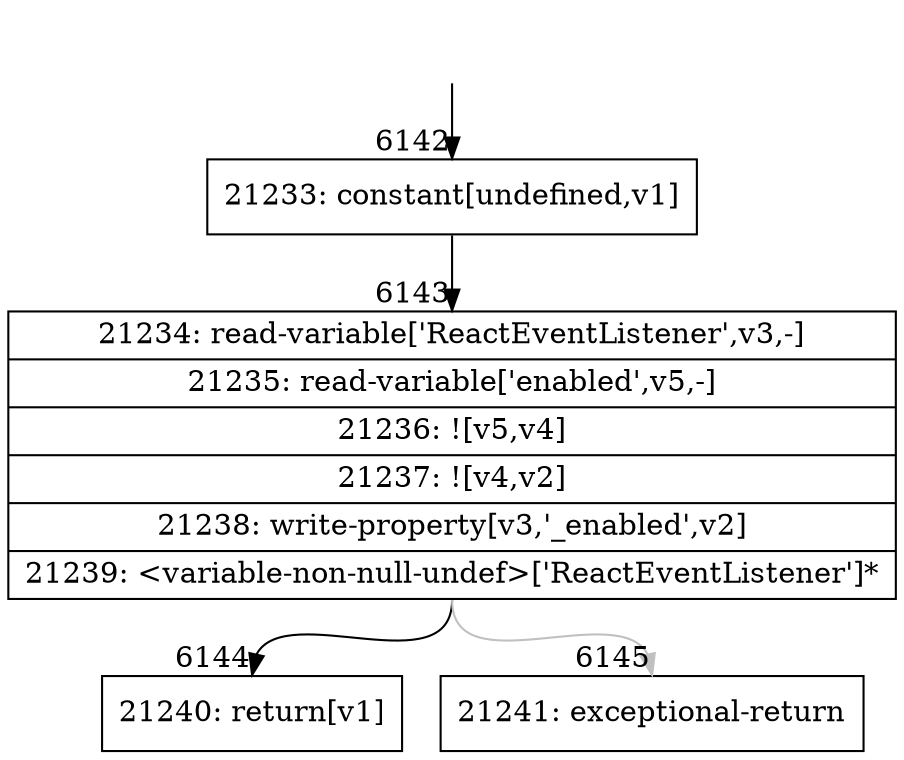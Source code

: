 digraph {
rankdir="TD"
BB_entry420[shape=none,label=""];
BB_entry420 -> BB6142 [tailport=s, headport=n, headlabel="    6142"]
BB6142 [shape=record label="{21233: constant[undefined,v1]}" ] 
BB6142 -> BB6143 [tailport=s, headport=n, headlabel="      6143"]
BB6143 [shape=record label="{21234: read-variable['ReactEventListener',v3,-]|21235: read-variable['enabled',v5,-]|21236: ![v5,v4]|21237: ![v4,v2]|21238: write-property[v3,'_enabled',v2]|21239: \<variable-non-null-undef\>['ReactEventListener']*}" ] 
BB6143 -> BB6144 [tailport=s, headport=n, headlabel="      6144"]
BB6143 -> BB6145 [tailport=s, headport=n, color=gray, headlabel="      6145"]
BB6144 [shape=record label="{21240: return[v1]}" ] 
BB6145 [shape=record label="{21241: exceptional-return}" ] 
//#$~ 10884
}
